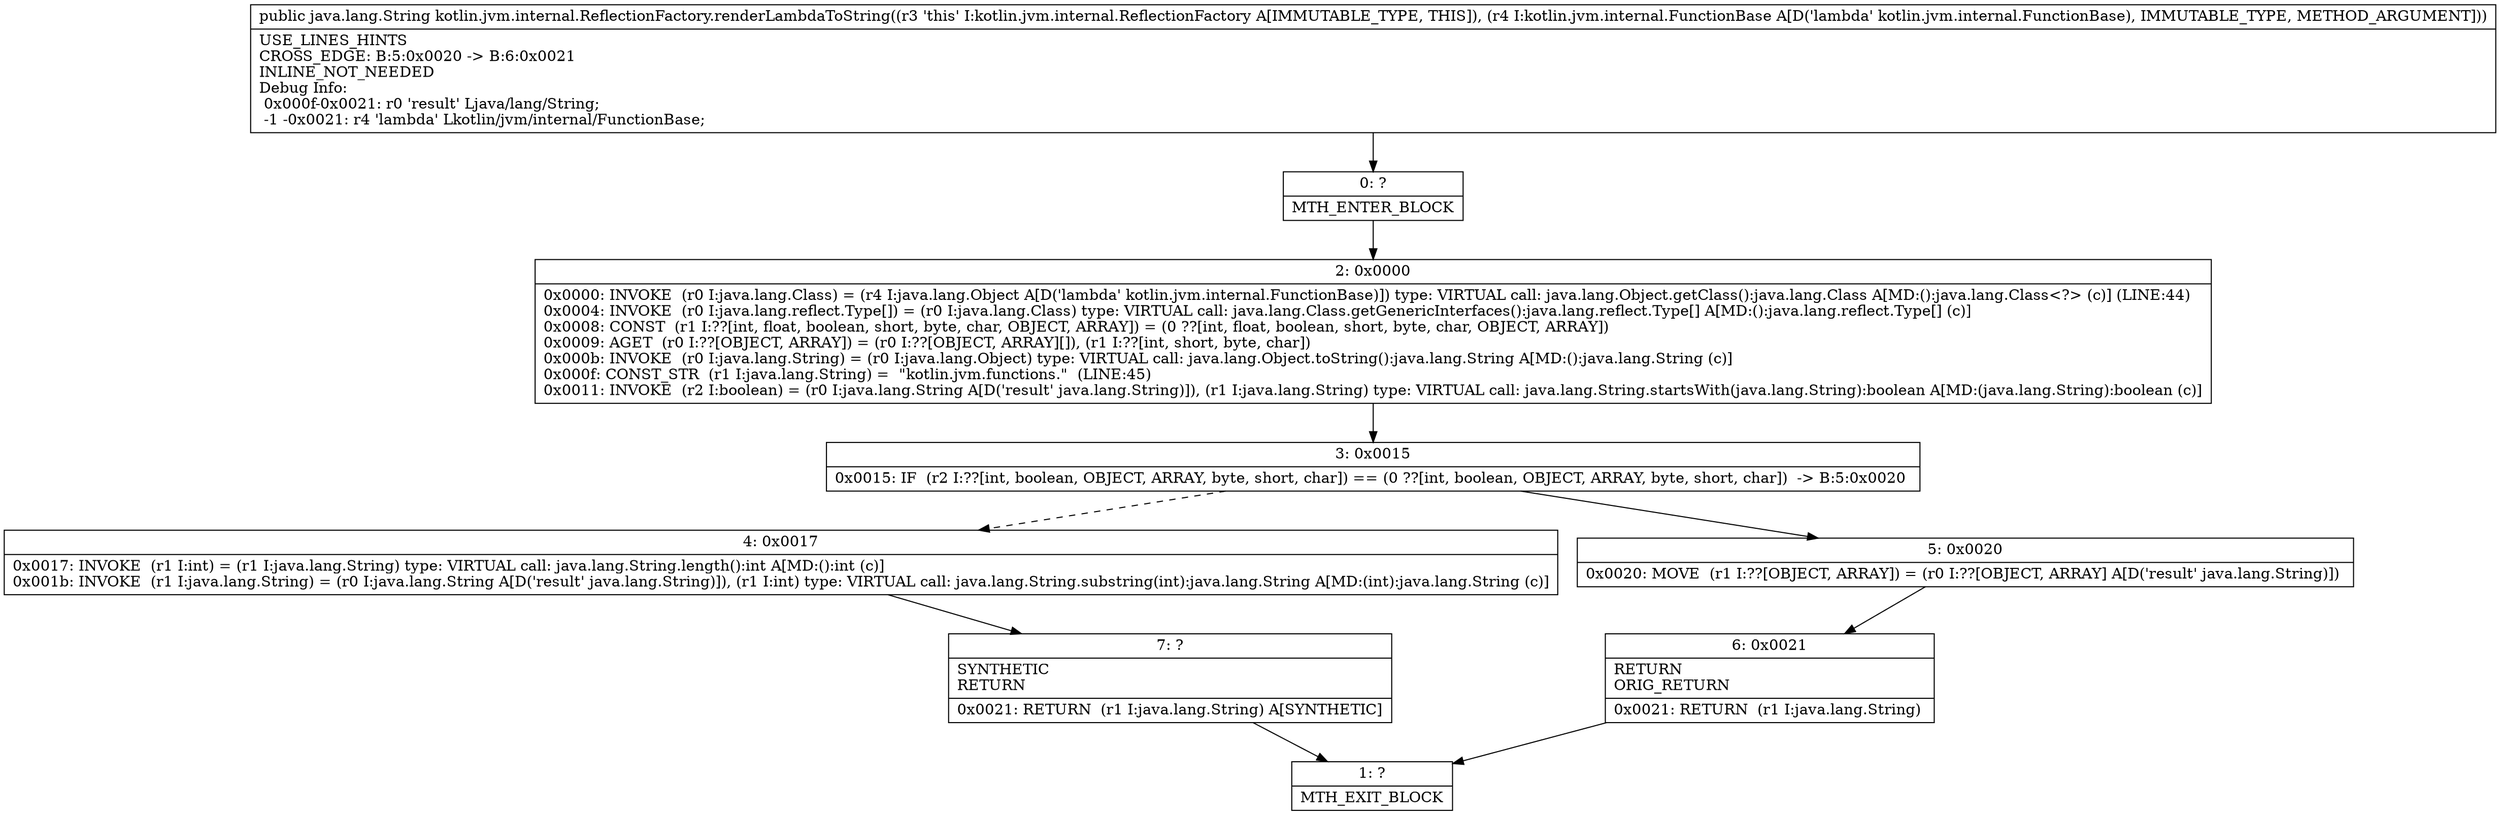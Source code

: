 digraph "CFG forkotlin.jvm.internal.ReflectionFactory.renderLambdaToString(Lkotlin\/jvm\/internal\/FunctionBase;)Ljava\/lang\/String;" {
Node_0 [shape=record,label="{0\:\ ?|MTH_ENTER_BLOCK\l}"];
Node_2 [shape=record,label="{2\:\ 0x0000|0x0000: INVOKE  (r0 I:java.lang.Class) = (r4 I:java.lang.Object A[D('lambda' kotlin.jvm.internal.FunctionBase)]) type: VIRTUAL call: java.lang.Object.getClass():java.lang.Class A[MD:():java.lang.Class\<?\> (c)] (LINE:44)\l0x0004: INVOKE  (r0 I:java.lang.reflect.Type[]) = (r0 I:java.lang.Class) type: VIRTUAL call: java.lang.Class.getGenericInterfaces():java.lang.reflect.Type[] A[MD:():java.lang.reflect.Type[] (c)]\l0x0008: CONST  (r1 I:??[int, float, boolean, short, byte, char, OBJECT, ARRAY]) = (0 ??[int, float, boolean, short, byte, char, OBJECT, ARRAY]) \l0x0009: AGET  (r0 I:??[OBJECT, ARRAY]) = (r0 I:??[OBJECT, ARRAY][]), (r1 I:??[int, short, byte, char]) \l0x000b: INVOKE  (r0 I:java.lang.String) = (r0 I:java.lang.Object) type: VIRTUAL call: java.lang.Object.toString():java.lang.String A[MD:():java.lang.String (c)]\l0x000f: CONST_STR  (r1 I:java.lang.String) =  \"kotlin.jvm.functions.\"  (LINE:45)\l0x0011: INVOKE  (r2 I:boolean) = (r0 I:java.lang.String A[D('result' java.lang.String)]), (r1 I:java.lang.String) type: VIRTUAL call: java.lang.String.startsWith(java.lang.String):boolean A[MD:(java.lang.String):boolean (c)]\l}"];
Node_3 [shape=record,label="{3\:\ 0x0015|0x0015: IF  (r2 I:??[int, boolean, OBJECT, ARRAY, byte, short, char]) == (0 ??[int, boolean, OBJECT, ARRAY, byte, short, char])  \-\> B:5:0x0020 \l}"];
Node_4 [shape=record,label="{4\:\ 0x0017|0x0017: INVOKE  (r1 I:int) = (r1 I:java.lang.String) type: VIRTUAL call: java.lang.String.length():int A[MD:():int (c)]\l0x001b: INVOKE  (r1 I:java.lang.String) = (r0 I:java.lang.String A[D('result' java.lang.String)]), (r1 I:int) type: VIRTUAL call: java.lang.String.substring(int):java.lang.String A[MD:(int):java.lang.String (c)]\l}"];
Node_7 [shape=record,label="{7\:\ ?|SYNTHETIC\lRETURN\l|0x0021: RETURN  (r1 I:java.lang.String) A[SYNTHETIC]\l}"];
Node_1 [shape=record,label="{1\:\ ?|MTH_EXIT_BLOCK\l}"];
Node_5 [shape=record,label="{5\:\ 0x0020|0x0020: MOVE  (r1 I:??[OBJECT, ARRAY]) = (r0 I:??[OBJECT, ARRAY] A[D('result' java.lang.String)]) \l}"];
Node_6 [shape=record,label="{6\:\ 0x0021|RETURN\lORIG_RETURN\l|0x0021: RETURN  (r1 I:java.lang.String) \l}"];
MethodNode[shape=record,label="{public java.lang.String kotlin.jvm.internal.ReflectionFactory.renderLambdaToString((r3 'this' I:kotlin.jvm.internal.ReflectionFactory A[IMMUTABLE_TYPE, THIS]), (r4 I:kotlin.jvm.internal.FunctionBase A[D('lambda' kotlin.jvm.internal.FunctionBase), IMMUTABLE_TYPE, METHOD_ARGUMENT]))  | USE_LINES_HINTS\lCROSS_EDGE: B:5:0x0020 \-\> B:6:0x0021\lINLINE_NOT_NEEDED\lDebug Info:\l  0x000f\-0x0021: r0 'result' Ljava\/lang\/String;\l  \-1 \-0x0021: r4 'lambda' Lkotlin\/jvm\/internal\/FunctionBase;\l}"];
MethodNode -> Node_0;Node_0 -> Node_2;
Node_2 -> Node_3;
Node_3 -> Node_4[style=dashed];
Node_3 -> Node_5;
Node_4 -> Node_7;
Node_7 -> Node_1;
Node_5 -> Node_6;
Node_6 -> Node_1;
}

